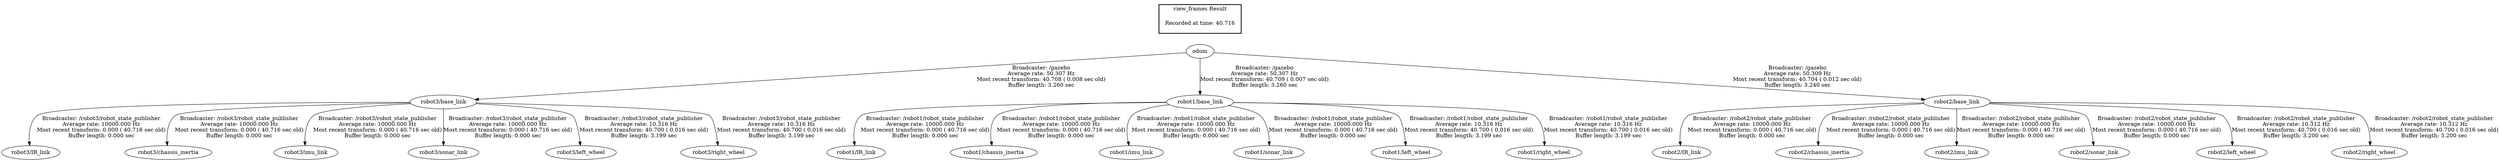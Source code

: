 digraph G {
"odom" -> "robot3/base_link"[label="Broadcaster: /gazebo\nAverage rate: 50.307 Hz\nMost recent transform: 40.708 ( 0.008 sec old)\nBuffer length: 3.260 sec\n"];
"odom" -> "robot1/base_link"[label="Broadcaster: /gazebo\nAverage rate: 50.307 Hz\nMost recent transform: 40.709 ( 0.007 sec old)\nBuffer length: 3.260 sec\n"];
"robot1/base_link" -> "robot1/IR_link"[label="Broadcaster: /robot1/robot_state_publisher\nAverage rate: 10000.000 Hz\nMost recent transform: 0.000 ( 40.716 sec old)\nBuffer length: 0.000 sec\n"];
"robot1/base_link" -> "robot1/chassis_inertia"[label="Broadcaster: /robot1/robot_state_publisher\nAverage rate: 10000.000 Hz\nMost recent transform: 0.000 ( 40.716 sec old)\nBuffer length: 0.000 sec\n"];
"robot1/base_link" -> "robot1/imu_link"[label="Broadcaster: /robot1/robot_state_publisher\nAverage rate: 10000.000 Hz\nMost recent transform: 0.000 ( 40.716 sec old)\nBuffer length: 0.000 sec\n"];
"robot1/base_link" -> "robot1/sonar_link"[label="Broadcaster: /robot1/robot_state_publisher\nAverage rate: 10000.000 Hz\nMost recent transform: 0.000 ( 40.716 sec old)\nBuffer length: 0.000 sec\n"];
"robot2/base_link" -> "robot2/IR_link"[label="Broadcaster: /robot2/robot_state_publisher\nAverage rate: 10000.000 Hz\nMost recent transform: 0.000 ( 40.716 sec old)\nBuffer length: 0.000 sec\n"];
"odom" -> "robot2/base_link"[label="Broadcaster: /gazebo\nAverage rate: 50.309 Hz\nMost recent transform: 40.704 ( 0.012 sec old)\nBuffer length: 3.240 sec\n"];
"robot2/base_link" -> "robot2/chassis_inertia"[label="Broadcaster: /robot2/robot_state_publisher\nAverage rate: 10000.000 Hz\nMost recent transform: 0.000 ( 40.716 sec old)\nBuffer length: 0.000 sec\n"];
"robot2/base_link" -> "robot2/imu_link"[label="Broadcaster: /robot2/robot_state_publisher\nAverage rate: 10000.000 Hz\nMost recent transform: 0.000 ( 40.716 sec old)\nBuffer length: 0.000 sec\n"];
"robot2/base_link" -> "robot2/sonar_link"[label="Broadcaster: /robot2/robot_state_publisher\nAverage rate: 10000.000 Hz\nMost recent transform: 0.000 ( 40.716 sec old)\nBuffer length: 0.000 sec\n"];
"robot3/base_link" -> "robot3/IR_link"[label="Broadcaster: /robot3/robot_state_publisher\nAverage rate: 10000.000 Hz\nMost recent transform: 0.000 ( 40.716 sec old)\nBuffer length: 0.000 sec\n"];
"robot3/base_link" -> "robot3/chassis_inertia"[label="Broadcaster: /robot3/robot_state_publisher\nAverage rate: 10000.000 Hz\nMost recent transform: 0.000 ( 40.716 sec old)\nBuffer length: 0.000 sec\n"];
"robot3/base_link" -> "robot3/imu_link"[label="Broadcaster: /robot3/robot_state_publisher\nAverage rate: 10000.000 Hz\nMost recent transform: 0.000 ( 40.716 sec old)\nBuffer length: 0.000 sec\n"];
"robot3/base_link" -> "robot3/sonar_link"[label="Broadcaster: /robot3/robot_state_publisher\nAverage rate: 10000.000 Hz\nMost recent transform: 0.000 ( 40.716 sec old)\nBuffer length: 0.000 sec\n"];
"robot2/base_link" -> "robot2/left_wheel"[label="Broadcaster: /robot2/robot_state_publisher\nAverage rate: 10.312 Hz\nMost recent transform: 40.700 ( 0.016 sec old)\nBuffer length: 3.200 sec\n"];
"robot2/base_link" -> "robot2/right_wheel"[label="Broadcaster: /robot2/robot_state_publisher\nAverage rate: 10.312 Hz\nMost recent transform: 40.700 ( 0.016 sec old)\nBuffer length: 3.200 sec\n"];
"robot3/base_link" -> "robot3/left_wheel"[label="Broadcaster: /robot3/robot_state_publisher\nAverage rate: 10.316 Hz\nMost recent transform: 40.700 ( 0.016 sec old)\nBuffer length: 3.199 sec\n"];
"robot3/base_link" -> "robot3/right_wheel"[label="Broadcaster: /robot3/robot_state_publisher\nAverage rate: 10.316 Hz\nMost recent transform: 40.700 ( 0.016 sec old)\nBuffer length: 3.199 sec\n"];
"robot1/base_link" -> "robot1/left_wheel"[label="Broadcaster: /robot1/robot_state_publisher\nAverage rate: 10.316 Hz\nMost recent transform: 40.700 ( 0.016 sec old)\nBuffer length: 3.199 sec\n"];
"robot1/base_link" -> "robot1/right_wheel"[label="Broadcaster: /robot1/robot_state_publisher\nAverage rate: 10.316 Hz\nMost recent transform: 40.700 ( 0.016 sec old)\nBuffer length: 3.199 sec\n"];
edge [style=invis];
 subgraph cluster_legend { style=bold; color=black; label ="view_frames Result";
"Recorded at time: 40.716"[ shape=plaintext ] ;
 }->"odom";
}
